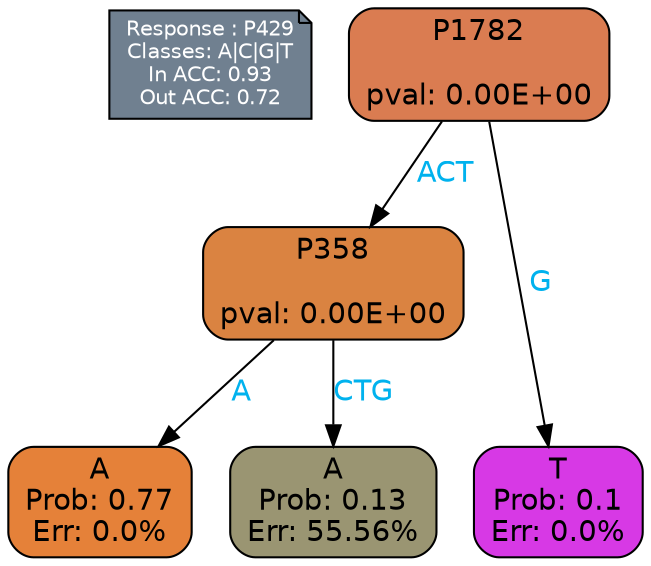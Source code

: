 digraph Tree {
node [shape=box, style="filled, rounded", color="black", fontname=helvetica] ;
graph [ranksep=equally, splines=polylines, bgcolor=transparent, dpi=600] ;
edge [fontname=helvetica] ;
LEGEND [label="Response : P429
Classes: A|C|G|T
In ACC: 0.93
Out ACC: 0.72
",shape=note,align=left,style=filled,fillcolor="slategray",fontcolor="white",fontsize=10];1 [label="P1782

pval: 0.00E+00", fillcolor="#da7c51"] ;
2 [label="P358

pval: 0.00E+00", fillcolor="#da8341"] ;
3 [label="A
Prob: 0.77
Err: 0.0%", fillcolor="#e58139"] ;
4 [label="A
Prob: 0.13
Err: 55.56%", fillcolor="#9a9572"] ;
5 [label="T
Prob: 0.1
Err: 0.0%", fillcolor="#d739e5"] ;
1 -> 2 [label="ACT",fontcolor=deepskyblue2] ;
1 -> 5 [label="G",fontcolor=deepskyblue2] ;
2 -> 3 [label="A",fontcolor=deepskyblue2] ;
2 -> 4 [label="CTG",fontcolor=deepskyblue2] ;
{rank = same; 3;4;5;}{rank = same; LEGEND;1;}}